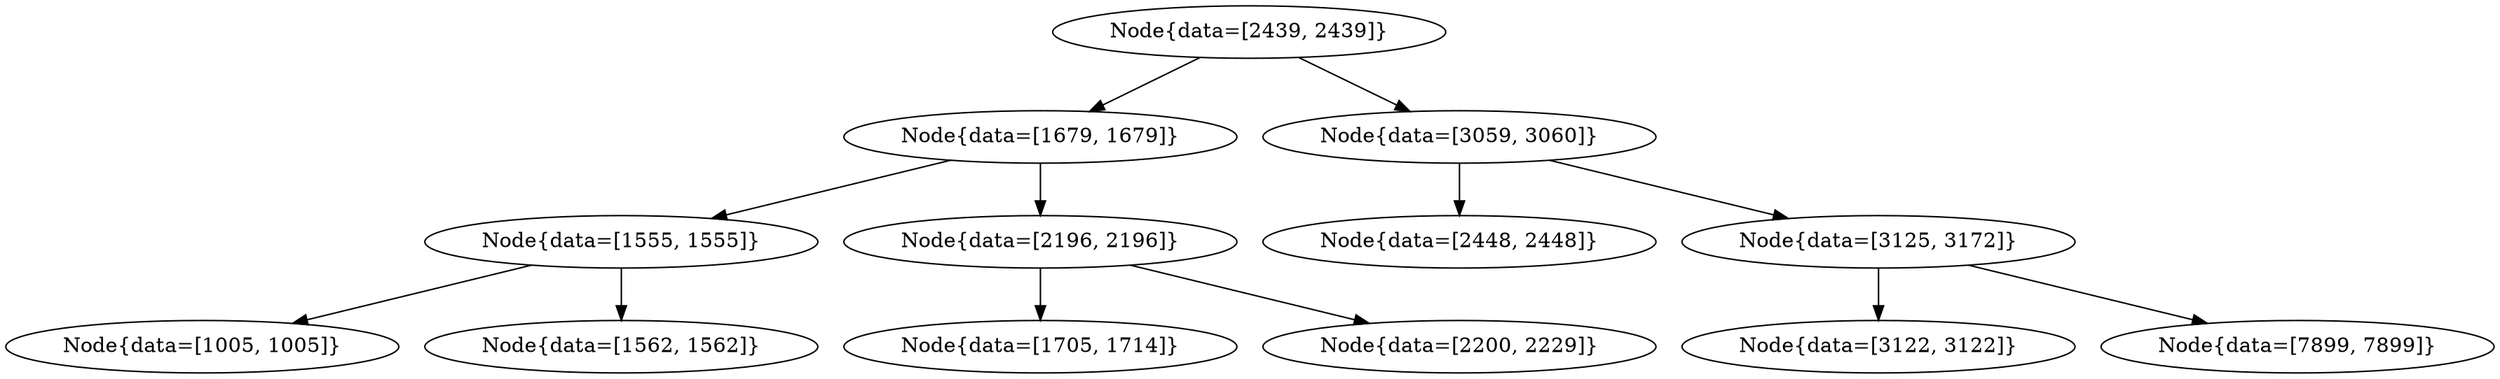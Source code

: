 digraph G{
674913323 [label="Node{data=[2439, 2439]}"]
674913323 -> 2077287145
2077287145 [label="Node{data=[1679, 1679]}"]
2077287145 -> 1728183846
1728183846 [label="Node{data=[1555, 1555]}"]
1728183846 -> 1791266948
1791266948 [label="Node{data=[1005, 1005]}"]
1728183846 -> 283460339
283460339 [label="Node{data=[1562, 1562]}"]
2077287145 -> 1826504108
1826504108 [label="Node{data=[2196, 2196]}"]
1826504108 -> 71700191
71700191 [label="Node{data=[1705, 1714]}"]
1826504108 -> 1246297699
1246297699 [label="Node{data=[2200, 2229]}"]
674913323 -> 1879105283
1879105283 [label="Node{data=[3059, 3060]}"]
1879105283 -> 1840164850
1840164850 [label="Node{data=[2448, 2448]}"]
1879105283 -> 1504339054
1504339054 [label="Node{data=[3125, 3172]}"]
1504339054 -> 1411134174
1411134174 [label="Node{data=[3122, 3122]}"]
1504339054 -> 571606937
571606937 [label="Node{data=[7899, 7899]}"]
}